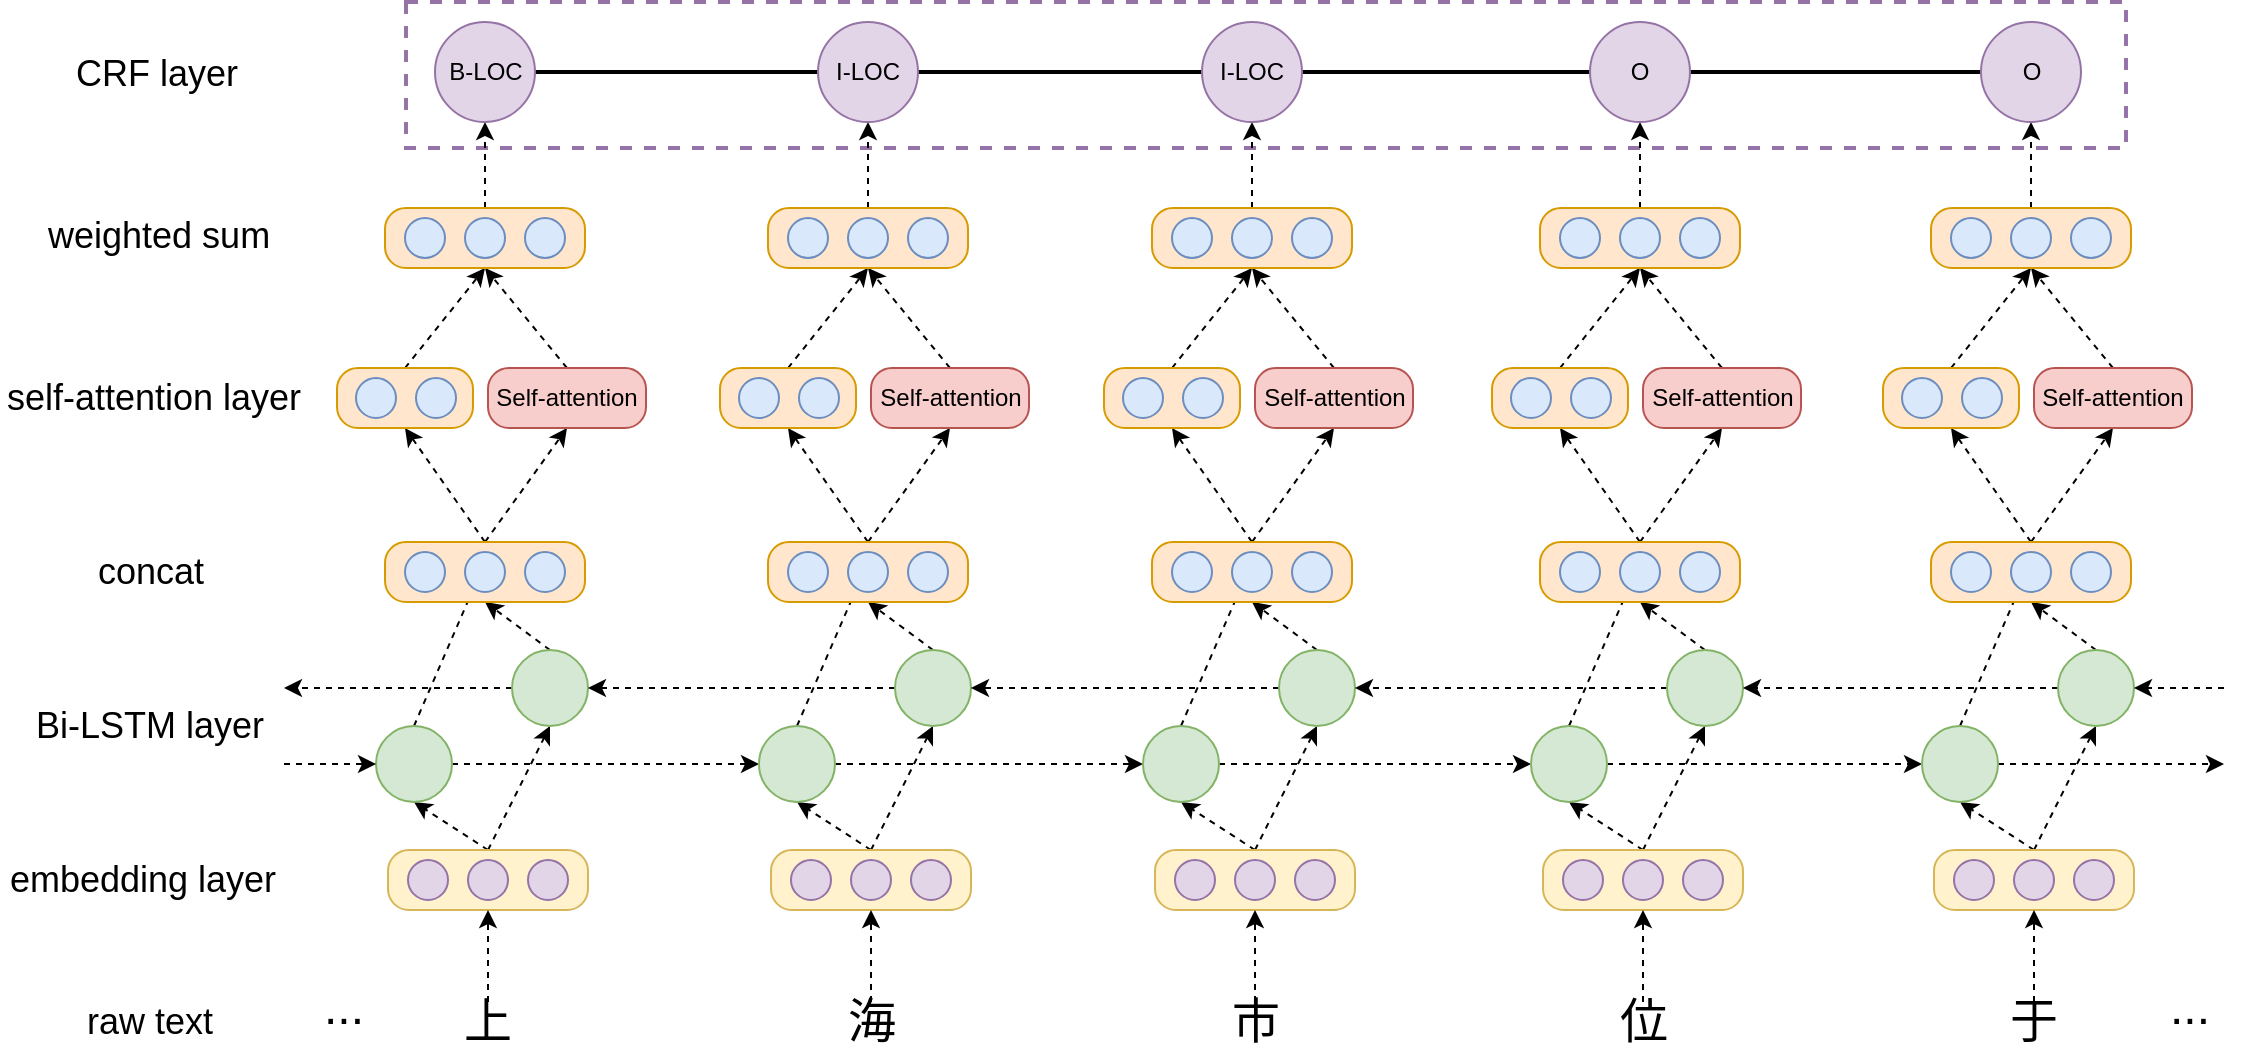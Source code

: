 <mxfile version="10.6.8" type="github"><diagram id="jUIMwuX9W2ml0CZRuOEY" name="Page-1"><mxGraphModel dx="1625" dy="754" grid="1" gridSize="10" guides="1" tooltips="1" connect="1" arrows="1" fold="1" page="1" pageScale="1" pageWidth="827" pageHeight="1169" math="0" shadow="0"><root><mxCell id="0"/><mxCell id="1" parent="0"/><mxCell id="BZCb7zxBzVAPrLTB5_4U-253" value="" style="rounded=0;whiteSpace=wrap;html=1;fontSize=24;dashed=1;fillColor=none;strokeColor=#9673a6;strokeWidth=2;" vertex="1" parent="1"><mxGeometry x="51" y="117" width="860" height="73" as="geometry"/></mxCell><mxCell id="BZCb7zxBzVAPrLTB5_4U-27" style="rounded=0;orthogonalLoop=1;jettySize=auto;html=1;exitX=0.5;exitY=0;exitDx=0;exitDy=0;entryX=0.5;entryY=1;entryDx=0;entryDy=0;dashed=1;" edge="1" parent="1" source="BZCb7zxBzVAPrLTB5_4U-5" target="BZCb7zxBzVAPrLTB5_4U-18"><mxGeometry relative="1" as="geometry"/></mxCell><mxCell id="BZCb7zxBzVAPrLTB5_4U-28" style="edgeStyle=none;rounded=0;orthogonalLoop=1;jettySize=auto;html=1;exitX=0.5;exitY=0;exitDx=0;exitDy=0;entryX=0.5;entryY=1;entryDx=0;entryDy=0;dashed=1;" edge="1" parent="1" source="BZCb7zxBzVAPrLTB5_4U-5" target="BZCb7zxBzVAPrLTB5_4U-20"><mxGeometry relative="1" as="geometry"/></mxCell><mxCell id="BZCb7zxBzVAPrLTB5_4U-5" value="" style="rounded=1;whiteSpace=wrap;html=1;arcSize=35;fillColor=#fff2cc;strokeColor=#d6b656;" vertex="1" parent="1"><mxGeometry x="42" y="541" width="100" height="30" as="geometry"/></mxCell><mxCell id="BZCb7zxBzVAPrLTB5_4U-1" value="" style="ellipse;whiteSpace=wrap;html=1;aspect=fixed;fillColor=#e1d5e7;strokeColor=#9673a6;" vertex="1" parent="1"><mxGeometry x="52" y="546" width="20" height="20" as="geometry"/></mxCell><mxCell id="BZCb7zxBzVAPrLTB5_4U-3" value="" style="ellipse;whiteSpace=wrap;html=1;aspect=fixed;fillColor=#e1d5e7;strokeColor=#9673a6;" vertex="1" parent="1"><mxGeometry x="82" y="546" width="20" height="20" as="geometry"/></mxCell><mxCell id="BZCb7zxBzVAPrLTB5_4U-4" value="" style="ellipse;whiteSpace=wrap;html=1;aspect=fixed;fillColor=#e1d5e7;strokeColor=#9673a6;" vertex="1" parent="1"><mxGeometry x="112" y="546" width="20" height="20" as="geometry"/></mxCell><mxCell id="BZCb7zxBzVAPrLTB5_4U-66" style="edgeStyle=none;rounded=0;orthogonalLoop=1;jettySize=auto;html=1;exitX=0.5;exitY=0;exitDx=0;exitDy=0;dashed=1;" edge="1" parent="1" source="BZCb7zxBzVAPrLTB5_4U-18"><mxGeometry relative="1" as="geometry"><mxPoint x="90" y="398" as="targetPoint"/></mxGeometry></mxCell><mxCell id="BZCb7zxBzVAPrLTB5_4U-239" style="edgeStyle=none;rounded=0;orthogonalLoop=1;jettySize=auto;html=1;exitX=1;exitY=0.5;exitDx=0;exitDy=0;entryX=0;entryY=0.5;entryDx=0;entryDy=0;dashed=1;fontSize=24;" edge="1" parent="1" source="BZCb7zxBzVAPrLTB5_4U-18" target="BZCb7zxBzVAPrLTB5_4U-96"><mxGeometry relative="1" as="geometry"/></mxCell><mxCell id="BZCb7zxBzVAPrLTB5_4U-18" value="" style="ellipse;whiteSpace=wrap;html=1;aspect=fixed;fillColor=#d5e8d4;strokeColor=#82b366;" vertex="1" parent="1"><mxGeometry x="36" y="479" width="38" height="38" as="geometry"/></mxCell><mxCell id="BZCb7zxBzVAPrLTB5_4U-65" style="edgeStyle=none;rounded=0;orthogonalLoop=1;jettySize=auto;html=1;exitX=0.5;exitY=0;exitDx=0;exitDy=0;entryX=0.5;entryY=1;entryDx=0;entryDy=0;dashed=1;" edge="1" parent="1" source="BZCb7zxBzVAPrLTB5_4U-20" target="BZCb7zxBzVAPrLTB5_4U-45"><mxGeometry relative="1" as="geometry"/></mxCell><mxCell id="BZCb7zxBzVAPrLTB5_4U-247" style="edgeStyle=none;rounded=0;orthogonalLoop=1;jettySize=auto;html=1;exitX=0;exitY=0.5;exitDx=0;exitDy=0;dashed=1;fontSize=24;" edge="1" parent="1" source="BZCb7zxBzVAPrLTB5_4U-20"><mxGeometry relative="1" as="geometry"><mxPoint x="-10" y="460" as="targetPoint"/></mxGeometry></mxCell><mxCell id="BZCb7zxBzVAPrLTB5_4U-20" value="" style="ellipse;whiteSpace=wrap;html=1;aspect=fixed;fillColor=#d5e8d4;strokeColor=#82b366;" vertex="1" parent="1"><mxGeometry x="104" y="441" width="38" height="38" as="geometry"/></mxCell><mxCell id="BZCb7zxBzVAPrLTB5_4U-76" style="edgeStyle=none;rounded=0;orthogonalLoop=1;jettySize=auto;html=1;exitX=0.5;exitY=0;exitDx=0;exitDy=0;entryX=0.5;entryY=1;entryDx=0;entryDy=0;dashed=1;" edge="1" parent="1" source="BZCb7zxBzVAPrLTB5_4U-45" target="BZCb7zxBzVAPrLTB5_4U-69"><mxGeometry relative="1" as="geometry"/></mxCell><mxCell id="BZCb7zxBzVAPrLTB5_4U-77" style="edgeStyle=none;rounded=0;orthogonalLoop=1;jettySize=auto;html=1;exitX=0.5;exitY=0;exitDx=0;exitDy=0;entryX=0.5;entryY=1;entryDx=0;entryDy=0;dashed=1;" edge="1" parent="1" source="BZCb7zxBzVAPrLTB5_4U-45" target="BZCb7zxBzVAPrLTB5_4U-73"><mxGeometry relative="1" as="geometry"/></mxCell><mxCell id="BZCb7zxBzVAPrLTB5_4U-45" value="" style="rounded=1;whiteSpace=wrap;html=1;arcSize=35;fillColor=#ffe6cc;strokeColor=#d79b00;" vertex="1" parent="1"><mxGeometry x="40.5" y="387" width="100" height="30" as="geometry"/></mxCell><mxCell id="BZCb7zxBzVAPrLTB5_4U-46" value="" style="ellipse;whiteSpace=wrap;html=1;aspect=fixed;fillColor=#dae8fc;strokeColor=#6c8ebf;" vertex="1" parent="1"><mxGeometry x="50.5" y="392" width="20" height="20" as="geometry"/></mxCell><mxCell id="BZCb7zxBzVAPrLTB5_4U-47" value="" style="ellipse;whiteSpace=wrap;html=1;aspect=fixed;fillColor=#dae8fc;strokeColor=#6c8ebf;" vertex="1" parent="1"><mxGeometry x="80.5" y="392" width="20" height="20" as="geometry"/></mxCell><mxCell id="BZCb7zxBzVAPrLTB5_4U-48" value="" style="ellipse;whiteSpace=wrap;html=1;aspect=fixed;fillColor=#dae8fc;strokeColor=#6c8ebf;" vertex="1" parent="1"><mxGeometry x="110.5" y="392" width="20" height="20" as="geometry"/></mxCell><mxCell id="BZCb7zxBzVAPrLTB5_4U-83" style="edgeStyle=none;rounded=0;orthogonalLoop=1;jettySize=auto;html=1;exitX=0.5;exitY=0;exitDx=0;exitDy=0;entryX=0.5;entryY=1;entryDx=0;entryDy=0;dashed=1;" edge="1" parent="1" source="BZCb7zxBzVAPrLTB5_4U-69" target="BZCb7zxBzVAPrLTB5_4U-79"><mxGeometry relative="1" as="geometry"/></mxCell><mxCell id="BZCb7zxBzVAPrLTB5_4U-69" value="" style="rounded=1;whiteSpace=wrap;html=1;arcSize=35;fillColor=#ffe6cc;strokeColor=#d79b00;" vertex="1" parent="1"><mxGeometry x="16.5" y="300" width="68" height="30" as="geometry"/></mxCell><mxCell id="BZCb7zxBzVAPrLTB5_4U-70" value="" style="ellipse;whiteSpace=wrap;html=1;aspect=fixed;fillColor=#dae8fc;strokeColor=#6c8ebf;" vertex="1" parent="1"><mxGeometry x="26" y="305" width="20" height="20" as="geometry"/></mxCell><mxCell id="BZCb7zxBzVAPrLTB5_4U-71" value="" style="ellipse;whiteSpace=wrap;html=1;aspect=fixed;fillColor=#dae8fc;strokeColor=#6c8ebf;" vertex="1" parent="1"><mxGeometry x="56" y="305" width="20" height="20" as="geometry"/></mxCell><mxCell id="BZCb7zxBzVAPrLTB5_4U-84" style="edgeStyle=none;rounded=0;orthogonalLoop=1;jettySize=auto;html=1;exitX=0.5;exitY=0;exitDx=0;exitDy=0;entryX=0.5;entryY=1;entryDx=0;entryDy=0;dashed=1;" edge="1" parent="1" source="BZCb7zxBzVAPrLTB5_4U-73" target="BZCb7zxBzVAPrLTB5_4U-79"><mxGeometry relative="1" as="geometry"/></mxCell><mxCell id="BZCb7zxBzVAPrLTB5_4U-73" value="Self-attention" style="rounded=1;whiteSpace=wrap;html=1;arcSize=35;fillColor=#f8cecc;strokeColor=#b85450;" vertex="1" parent="1"><mxGeometry x="92" y="300" width="79" height="30" as="geometry"/></mxCell><mxCell id="BZCb7zxBzVAPrLTB5_4U-86" style="edgeStyle=none;rounded=0;orthogonalLoop=1;jettySize=auto;html=1;exitX=0.5;exitY=0;exitDx=0;exitDy=0;entryX=0.5;entryY=1;entryDx=0;entryDy=0;dashed=1;" edge="1" parent="1" source="BZCb7zxBzVAPrLTB5_4U-79" target="BZCb7zxBzVAPrLTB5_4U-85"><mxGeometry relative="1" as="geometry"/></mxCell><mxCell id="BZCb7zxBzVAPrLTB5_4U-79" value="" style="rounded=1;whiteSpace=wrap;html=1;arcSize=35;fillColor=#ffe6cc;strokeColor=#d79b00;" vertex="1" parent="1"><mxGeometry x="40.5" y="220" width="100" height="30" as="geometry"/></mxCell><mxCell id="BZCb7zxBzVAPrLTB5_4U-80" value="" style="ellipse;whiteSpace=wrap;html=1;aspect=fixed;fillColor=#dae8fc;strokeColor=#6c8ebf;" vertex="1" parent="1"><mxGeometry x="50.5" y="225" width="20" height="20" as="geometry"/></mxCell><mxCell id="BZCb7zxBzVAPrLTB5_4U-81" value="" style="ellipse;whiteSpace=wrap;html=1;aspect=fixed;fillColor=#dae8fc;strokeColor=#6c8ebf;" vertex="1" parent="1"><mxGeometry x="80.5" y="225" width="20" height="20" as="geometry"/></mxCell><mxCell id="BZCb7zxBzVAPrLTB5_4U-82" value="" style="ellipse;whiteSpace=wrap;html=1;aspect=fixed;fillColor=#dae8fc;strokeColor=#6c8ebf;" vertex="1" parent="1"><mxGeometry x="110.5" y="225" width="20" height="20" as="geometry"/></mxCell><mxCell id="BZCb7zxBzVAPrLTB5_4U-249" style="edgeStyle=none;rounded=0;orthogonalLoop=1;jettySize=auto;html=1;exitX=1;exitY=0.5;exitDx=0;exitDy=0;entryX=0;entryY=0.5;entryDx=0;entryDy=0;fontSize=24;endArrow=none;endFill=0;strokeWidth=2;" edge="1" parent="1" source="BZCb7zxBzVAPrLTB5_4U-85" target="BZCb7zxBzVAPrLTB5_4U-116"><mxGeometry relative="1" as="geometry"/></mxCell><mxCell id="BZCb7zxBzVAPrLTB5_4U-85" value="B-LOC" style="ellipse;whiteSpace=wrap;html=1;aspect=fixed;fillColor=#e1d5e7;strokeColor=#9673a6;" vertex="1" parent="1"><mxGeometry x="65.5" y="127" width="50" height="50" as="geometry"/></mxCell><mxCell id="BZCb7zxBzVAPrLTB5_4U-88" style="edgeStyle=none;rounded=0;orthogonalLoop=1;jettySize=auto;html=1;exitX=0.5;exitY=0;exitDx=0;exitDy=0;entryX=0.5;entryY=1;entryDx=0;entryDy=0;dashed=1;fontSize=24;" edge="1" parent="1" source="BZCb7zxBzVAPrLTB5_4U-87" target="BZCb7zxBzVAPrLTB5_4U-5"><mxGeometry relative="1" as="geometry"/></mxCell><mxCell id="BZCb7zxBzVAPrLTB5_4U-87" value="上" style="text;html=1;strokeColor=none;fillColor=none;align=center;verticalAlign=middle;whiteSpace=wrap;rounded=0;fontSize=24;" vertex="1" parent="1"><mxGeometry x="72" y="617" width="40" height="20" as="geometry"/></mxCell><mxCell id="BZCb7zxBzVAPrLTB5_4U-89" style="rounded=0;orthogonalLoop=1;jettySize=auto;html=1;exitX=0.5;exitY=0;exitDx=0;exitDy=0;entryX=0.5;entryY=1;entryDx=0;entryDy=0;dashed=1;" edge="1" parent="1" source="BZCb7zxBzVAPrLTB5_4U-91" target="BZCb7zxBzVAPrLTB5_4U-96"><mxGeometry relative="1" as="geometry"/></mxCell><mxCell id="BZCb7zxBzVAPrLTB5_4U-90" style="edgeStyle=none;rounded=0;orthogonalLoop=1;jettySize=auto;html=1;exitX=0.5;exitY=0;exitDx=0;exitDy=0;entryX=0.5;entryY=1;entryDx=0;entryDy=0;dashed=1;" edge="1" parent="1" source="BZCb7zxBzVAPrLTB5_4U-91" target="BZCb7zxBzVAPrLTB5_4U-98"><mxGeometry relative="1" as="geometry"/></mxCell><mxCell id="BZCb7zxBzVAPrLTB5_4U-91" value="" style="rounded=1;whiteSpace=wrap;html=1;arcSize=35;fillColor=#fff2cc;strokeColor=#d6b656;" vertex="1" parent="1"><mxGeometry x="233.5" y="541" width="100" height="30" as="geometry"/></mxCell><mxCell id="BZCb7zxBzVAPrLTB5_4U-92" value="" style="ellipse;whiteSpace=wrap;html=1;aspect=fixed;fillColor=#e1d5e7;strokeColor=#9673a6;" vertex="1" parent="1"><mxGeometry x="243.5" y="546" width="20" height="20" as="geometry"/></mxCell><mxCell id="BZCb7zxBzVAPrLTB5_4U-93" value="" style="ellipse;whiteSpace=wrap;html=1;aspect=fixed;fillColor=#e1d5e7;strokeColor=#9673a6;" vertex="1" parent="1"><mxGeometry x="273.5" y="546" width="20" height="20" as="geometry"/></mxCell><mxCell id="BZCb7zxBzVAPrLTB5_4U-94" value="" style="ellipse;whiteSpace=wrap;html=1;aspect=fixed;fillColor=#e1d5e7;strokeColor=#9673a6;" vertex="1" parent="1"><mxGeometry x="303.5" y="546" width="20" height="20" as="geometry"/></mxCell><mxCell id="BZCb7zxBzVAPrLTB5_4U-95" style="edgeStyle=none;rounded=0;orthogonalLoop=1;jettySize=auto;html=1;exitX=0.5;exitY=0;exitDx=0;exitDy=0;dashed=1;" edge="1" parent="1" source="BZCb7zxBzVAPrLTB5_4U-96"><mxGeometry relative="1" as="geometry"><mxPoint x="281.5" y="398" as="targetPoint"/></mxGeometry></mxCell><mxCell id="BZCb7zxBzVAPrLTB5_4U-240" style="edgeStyle=none;rounded=0;orthogonalLoop=1;jettySize=auto;html=1;exitX=1;exitY=0.5;exitDx=0;exitDy=0;entryX=0;entryY=0.5;entryDx=0;entryDy=0;dashed=1;fontSize=24;" edge="1" parent="1" source="BZCb7zxBzVAPrLTB5_4U-96" target="BZCb7zxBzVAPrLTB5_4U-156"><mxGeometry relative="1" as="geometry"/></mxCell><mxCell id="BZCb7zxBzVAPrLTB5_4U-96" value="" style="ellipse;whiteSpace=wrap;html=1;aspect=fixed;fillColor=#d5e8d4;strokeColor=#82b366;" vertex="1" parent="1"><mxGeometry x="227.5" y="479" width="38" height="38" as="geometry"/></mxCell><mxCell id="BZCb7zxBzVAPrLTB5_4U-97" style="edgeStyle=none;rounded=0;orthogonalLoop=1;jettySize=auto;html=1;exitX=0.5;exitY=0;exitDx=0;exitDy=0;entryX=0.5;entryY=1;entryDx=0;entryDy=0;dashed=1;" edge="1" parent="1" source="BZCb7zxBzVAPrLTB5_4U-98" target="BZCb7zxBzVAPrLTB5_4U-101"><mxGeometry relative="1" as="geometry"/></mxCell><mxCell id="BZCb7zxBzVAPrLTB5_4U-246" style="edgeStyle=none;rounded=0;orthogonalLoop=1;jettySize=auto;html=1;exitX=0;exitY=0.5;exitDx=0;exitDy=0;entryX=1;entryY=0.5;entryDx=0;entryDy=0;dashed=1;fontSize=24;" edge="1" parent="1" source="BZCb7zxBzVAPrLTB5_4U-98" target="BZCb7zxBzVAPrLTB5_4U-20"><mxGeometry relative="1" as="geometry"/></mxCell><mxCell id="BZCb7zxBzVAPrLTB5_4U-98" value="" style="ellipse;whiteSpace=wrap;html=1;aspect=fixed;fillColor=#d5e8d4;strokeColor=#82b366;" vertex="1" parent="1"><mxGeometry x="295.5" y="441" width="38" height="38" as="geometry"/></mxCell><mxCell id="BZCb7zxBzVAPrLTB5_4U-99" style="edgeStyle=none;rounded=0;orthogonalLoop=1;jettySize=auto;html=1;exitX=0.5;exitY=0;exitDx=0;exitDy=0;entryX=0.5;entryY=1;entryDx=0;entryDy=0;dashed=1;" edge="1" parent="1" source="BZCb7zxBzVAPrLTB5_4U-101" target="BZCb7zxBzVAPrLTB5_4U-106"><mxGeometry relative="1" as="geometry"/></mxCell><mxCell id="BZCb7zxBzVAPrLTB5_4U-100" style="edgeStyle=none;rounded=0;orthogonalLoop=1;jettySize=auto;html=1;exitX=0.5;exitY=0;exitDx=0;exitDy=0;entryX=0.5;entryY=1;entryDx=0;entryDy=0;dashed=1;" edge="1" parent="1" source="BZCb7zxBzVAPrLTB5_4U-101" target="BZCb7zxBzVAPrLTB5_4U-110"><mxGeometry relative="1" as="geometry"/></mxCell><mxCell id="BZCb7zxBzVAPrLTB5_4U-101" value="" style="rounded=1;whiteSpace=wrap;html=1;arcSize=35;fillColor=#ffe6cc;strokeColor=#d79b00;" vertex="1" parent="1"><mxGeometry x="232" y="387" width="100" height="30" as="geometry"/></mxCell><mxCell id="BZCb7zxBzVAPrLTB5_4U-102" value="" style="ellipse;whiteSpace=wrap;html=1;aspect=fixed;fillColor=#dae8fc;strokeColor=#6c8ebf;" vertex="1" parent="1"><mxGeometry x="242" y="392" width="20" height="20" as="geometry"/></mxCell><mxCell id="BZCb7zxBzVAPrLTB5_4U-103" value="" style="ellipse;whiteSpace=wrap;html=1;aspect=fixed;fillColor=#dae8fc;strokeColor=#6c8ebf;" vertex="1" parent="1"><mxGeometry x="272" y="392" width="20" height="20" as="geometry"/></mxCell><mxCell id="BZCb7zxBzVAPrLTB5_4U-104" value="" style="ellipse;whiteSpace=wrap;html=1;aspect=fixed;fillColor=#dae8fc;strokeColor=#6c8ebf;" vertex="1" parent="1"><mxGeometry x="302" y="392" width="20" height="20" as="geometry"/></mxCell><mxCell id="BZCb7zxBzVAPrLTB5_4U-105" style="edgeStyle=none;rounded=0;orthogonalLoop=1;jettySize=auto;html=1;exitX=0.5;exitY=0;exitDx=0;exitDy=0;entryX=0.5;entryY=1;entryDx=0;entryDy=0;dashed=1;" edge="1" parent="1" source="BZCb7zxBzVAPrLTB5_4U-106" target="BZCb7zxBzVAPrLTB5_4U-112"><mxGeometry relative="1" as="geometry"/></mxCell><mxCell id="BZCb7zxBzVAPrLTB5_4U-106" value="" style="rounded=1;whiteSpace=wrap;html=1;arcSize=35;fillColor=#ffe6cc;strokeColor=#d79b00;" vertex="1" parent="1"><mxGeometry x="208" y="300" width="68" height="30" as="geometry"/></mxCell><mxCell id="BZCb7zxBzVAPrLTB5_4U-107" value="" style="ellipse;whiteSpace=wrap;html=1;aspect=fixed;fillColor=#dae8fc;strokeColor=#6c8ebf;" vertex="1" parent="1"><mxGeometry x="217.5" y="305" width="20" height="20" as="geometry"/></mxCell><mxCell id="BZCb7zxBzVAPrLTB5_4U-108" value="" style="ellipse;whiteSpace=wrap;html=1;aspect=fixed;fillColor=#dae8fc;strokeColor=#6c8ebf;" vertex="1" parent="1"><mxGeometry x="247.5" y="305" width="20" height="20" as="geometry"/></mxCell><mxCell id="BZCb7zxBzVAPrLTB5_4U-109" style="edgeStyle=none;rounded=0;orthogonalLoop=1;jettySize=auto;html=1;exitX=0.5;exitY=0;exitDx=0;exitDy=0;entryX=0.5;entryY=1;entryDx=0;entryDy=0;dashed=1;" edge="1" parent="1" source="BZCb7zxBzVAPrLTB5_4U-110" target="BZCb7zxBzVAPrLTB5_4U-112"><mxGeometry relative="1" as="geometry"/></mxCell><mxCell id="BZCb7zxBzVAPrLTB5_4U-110" value="Self-attention" style="rounded=1;whiteSpace=wrap;html=1;arcSize=35;fillColor=#f8cecc;strokeColor=#b85450;" vertex="1" parent="1"><mxGeometry x="283.5" y="300" width="79" height="30" as="geometry"/></mxCell><mxCell id="BZCb7zxBzVAPrLTB5_4U-111" style="edgeStyle=none;rounded=0;orthogonalLoop=1;jettySize=auto;html=1;exitX=0.5;exitY=0;exitDx=0;exitDy=0;entryX=0.5;entryY=1;entryDx=0;entryDy=0;dashed=1;" edge="1" parent="1" source="BZCb7zxBzVAPrLTB5_4U-112" target="BZCb7zxBzVAPrLTB5_4U-116"><mxGeometry relative="1" as="geometry"/></mxCell><mxCell id="BZCb7zxBzVAPrLTB5_4U-112" value="" style="rounded=1;whiteSpace=wrap;html=1;arcSize=35;fillColor=#ffe6cc;strokeColor=#d79b00;" vertex="1" parent="1"><mxGeometry x="232" y="220" width="100" height="30" as="geometry"/></mxCell><mxCell id="BZCb7zxBzVAPrLTB5_4U-113" value="" style="ellipse;whiteSpace=wrap;html=1;aspect=fixed;fillColor=#dae8fc;strokeColor=#6c8ebf;" vertex="1" parent="1"><mxGeometry x="242" y="225" width="20" height="20" as="geometry"/></mxCell><mxCell id="BZCb7zxBzVAPrLTB5_4U-114" value="" style="ellipse;whiteSpace=wrap;html=1;aspect=fixed;fillColor=#dae8fc;strokeColor=#6c8ebf;" vertex="1" parent="1"><mxGeometry x="272" y="225" width="20" height="20" as="geometry"/></mxCell><mxCell id="BZCb7zxBzVAPrLTB5_4U-115" value="" style="ellipse;whiteSpace=wrap;html=1;aspect=fixed;fillColor=#dae8fc;strokeColor=#6c8ebf;" vertex="1" parent="1"><mxGeometry x="302" y="225" width="20" height="20" as="geometry"/></mxCell><mxCell id="BZCb7zxBzVAPrLTB5_4U-250" style="edgeStyle=none;rounded=0;orthogonalLoop=1;jettySize=auto;html=1;exitX=1;exitY=0.5;exitDx=0;exitDy=0;entryX=0;entryY=0.5;entryDx=0;entryDy=0;endArrow=none;endFill=0;fontSize=24;strokeWidth=2;" edge="1" parent="1" source="BZCb7zxBzVAPrLTB5_4U-116" target="BZCb7zxBzVAPrLTB5_4U-176"><mxGeometry relative="1" as="geometry"/></mxCell><mxCell id="BZCb7zxBzVAPrLTB5_4U-116" value="I-LOC" style="ellipse;whiteSpace=wrap;html=1;aspect=fixed;fillColor=#e1d5e7;strokeColor=#9673a6;" vertex="1" parent="1"><mxGeometry x="257" y="127" width="50" height="50" as="geometry"/></mxCell><mxCell id="BZCb7zxBzVAPrLTB5_4U-117" style="edgeStyle=none;rounded=0;orthogonalLoop=1;jettySize=auto;html=1;exitX=0.5;exitY=0;exitDx=0;exitDy=0;entryX=0.5;entryY=1;entryDx=0;entryDy=0;dashed=1;fontSize=24;" edge="1" parent="1" source="BZCb7zxBzVAPrLTB5_4U-118" target="BZCb7zxBzVAPrLTB5_4U-91"><mxGeometry relative="1" as="geometry"/></mxCell><mxCell id="BZCb7zxBzVAPrLTB5_4U-118" value="海" style="text;html=1;strokeColor=none;fillColor=none;align=center;verticalAlign=middle;whiteSpace=wrap;rounded=0;fontSize=24;" vertex="1" parent="1"><mxGeometry x="263.5" y="617" width="40" height="20" as="geometry"/></mxCell><mxCell id="BZCb7zxBzVAPrLTB5_4U-149" style="rounded=0;orthogonalLoop=1;jettySize=auto;html=1;exitX=0.5;exitY=0;exitDx=0;exitDy=0;entryX=0.5;entryY=1;entryDx=0;entryDy=0;dashed=1;" edge="1" parent="1" source="BZCb7zxBzVAPrLTB5_4U-151" target="BZCb7zxBzVAPrLTB5_4U-156"><mxGeometry relative="1" as="geometry"/></mxCell><mxCell id="BZCb7zxBzVAPrLTB5_4U-150" style="edgeStyle=none;rounded=0;orthogonalLoop=1;jettySize=auto;html=1;exitX=0.5;exitY=0;exitDx=0;exitDy=0;entryX=0.5;entryY=1;entryDx=0;entryDy=0;dashed=1;" edge="1" parent="1" source="BZCb7zxBzVAPrLTB5_4U-151" target="BZCb7zxBzVAPrLTB5_4U-158"><mxGeometry relative="1" as="geometry"/></mxCell><mxCell id="BZCb7zxBzVAPrLTB5_4U-151" value="" style="rounded=1;whiteSpace=wrap;html=1;arcSize=35;fillColor=#fff2cc;strokeColor=#d6b656;" vertex="1" parent="1"><mxGeometry x="425.5" y="541" width="100" height="30" as="geometry"/></mxCell><mxCell id="BZCb7zxBzVAPrLTB5_4U-152" value="" style="ellipse;whiteSpace=wrap;html=1;aspect=fixed;fillColor=#e1d5e7;strokeColor=#9673a6;" vertex="1" parent="1"><mxGeometry x="435.5" y="546" width="20" height="20" as="geometry"/></mxCell><mxCell id="BZCb7zxBzVAPrLTB5_4U-153" value="" style="ellipse;whiteSpace=wrap;html=1;aspect=fixed;fillColor=#e1d5e7;strokeColor=#9673a6;" vertex="1" parent="1"><mxGeometry x="465.5" y="546" width="20" height="20" as="geometry"/></mxCell><mxCell id="BZCb7zxBzVAPrLTB5_4U-154" value="" style="ellipse;whiteSpace=wrap;html=1;aspect=fixed;fillColor=#e1d5e7;strokeColor=#9673a6;" vertex="1" parent="1"><mxGeometry x="495.5" y="546" width="20" height="20" as="geometry"/></mxCell><mxCell id="BZCb7zxBzVAPrLTB5_4U-155" style="edgeStyle=none;rounded=0;orthogonalLoop=1;jettySize=auto;html=1;exitX=0.5;exitY=0;exitDx=0;exitDy=0;dashed=1;" edge="1" parent="1" source="BZCb7zxBzVAPrLTB5_4U-156"><mxGeometry relative="1" as="geometry"><mxPoint x="473.5" y="398" as="targetPoint"/></mxGeometry></mxCell><mxCell id="BZCb7zxBzVAPrLTB5_4U-241" style="edgeStyle=none;rounded=0;orthogonalLoop=1;jettySize=auto;html=1;exitX=1;exitY=0.5;exitDx=0;exitDy=0;entryX=0;entryY=0.5;entryDx=0;entryDy=0;dashed=1;fontSize=24;" edge="1" parent="1" source="BZCb7zxBzVAPrLTB5_4U-156" target="BZCb7zxBzVAPrLTB5_4U-186"><mxGeometry relative="1" as="geometry"/></mxCell><mxCell id="BZCb7zxBzVAPrLTB5_4U-156" value="" style="ellipse;whiteSpace=wrap;html=1;aspect=fixed;fillColor=#d5e8d4;strokeColor=#82b366;" vertex="1" parent="1"><mxGeometry x="419.5" y="479" width="38" height="38" as="geometry"/></mxCell><mxCell id="BZCb7zxBzVAPrLTB5_4U-157" style="edgeStyle=none;rounded=0;orthogonalLoop=1;jettySize=auto;html=1;exitX=0.5;exitY=0;exitDx=0;exitDy=0;entryX=0.5;entryY=1;entryDx=0;entryDy=0;dashed=1;" edge="1" parent="1" source="BZCb7zxBzVAPrLTB5_4U-158" target="BZCb7zxBzVAPrLTB5_4U-161"><mxGeometry relative="1" as="geometry"/></mxCell><mxCell id="BZCb7zxBzVAPrLTB5_4U-245" style="edgeStyle=none;rounded=0;orthogonalLoop=1;jettySize=auto;html=1;exitX=0;exitY=0.5;exitDx=0;exitDy=0;entryX=1;entryY=0.5;entryDx=0;entryDy=0;dashed=1;fontSize=24;" edge="1" parent="1" source="BZCb7zxBzVAPrLTB5_4U-158" target="BZCb7zxBzVAPrLTB5_4U-98"><mxGeometry relative="1" as="geometry"/></mxCell><mxCell id="BZCb7zxBzVAPrLTB5_4U-158" value="" style="ellipse;whiteSpace=wrap;html=1;aspect=fixed;fillColor=#d5e8d4;strokeColor=#82b366;" vertex="1" parent="1"><mxGeometry x="487.5" y="441" width="38" height="38" as="geometry"/></mxCell><mxCell id="BZCb7zxBzVAPrLTB5_4U-159" style="edgeStyle=none;rounded=0;orthogonalLoop=1;jettySize=auto;html=1;exitX=0.5;exitY=0;exitDx=0;exitDy=0;entryX=0.5;entryY=1;entryDx=0;entryDy=0;dashed=1;" edge="1" parent="1" source="BZCb7zxBzVAPrLTB5_4U-161" target="BZCb7zxBzVAPrLTB5_4U-166"><mxGeometry relative="1" as="geometry"/></mxCell><mxCell id="BZCb7zxBzVAPrLTB5_4U-160" style="edgeStyle=none;rounded=0;orthogonalLoop=1;jettySize=auto;html=1;exitX=0.5;exitY=0;exitDx=0;exitDy=0;entryX=0.5;entryY=1;entryDx=0;entryDy=0;dashed=1;" edge="1" parent="1" source="BZCb7zxBzVAPrLTB5_4U-161" target="BZCb7zxBzVAPrLTB5_4U-170"><mxGeometry relative="1" as="geometry"/></mxCell><mxCell id="BZCb7zxBzVAPrLTB5_4U-161" value="" style="rounded=1;whiteSpace=wrap;html=1;arcSize=35;fillColor=#ffe6cc;strokeColor=#d79b00;" vertex="1" parent="1"><mxGeometry x="424" y="387" width="100" height="30" as="geometry"/></mxCell><mxCell id="BZCb7zxBzVAPrLTB5_4U-162" value="" style="ellipse;whiteSpace=wrap;html=1;aspect=fixed;fillColor=#dae8fc;strokeColor=#6c8ebf;" vertex="1" parent="1"><mxGeometry x="434" y="392" width="20" height="20" as="geometry"/></mxCell><mxCell id="BZCb7zxBzVAPrLTB5_4U-163" value="" style="ellipse;whiteSpace=wrap;html=1;aspect=fixed;fillColor=#dae8fc;strokeColor=#6c8ebf;" vertex="1" parent="1"><mxGeometry x="464" y="392" width="20" height="20" as="geometry"/></mxCell><mxCell id="BZCb7zxBzVAPrLTB5_4U-164" value="" style="ellipse;whiteSpace=wrap;html=1;aspect=fixed;fillColor=#dae8fc;strokeColor=#6c8ebf;" vertex="1" parent="1"><mxGeometry x="494" y="392" width="20" height="20" as="geometry"/></mxCell><mxCell id="BZCb7zxBzVAPrLTB5_4U-165" style="edgeStyle=none;rounded=0;orthogonalLoop=1;jettySize=auto;html=1;exitX=0.5;exitY=0;exitDx=0;exitDy=0;entryX=0.5;entryY=1;entryDx=0;entryDy=0;dashed=1;" edge="1" parent="1" source="BZCb7zxBzVAPrLTB5_4U-166" target="BZCb7zxBzVAPrLTB5_4U-172"><mxGeometry relative="1" as="geometry"/></mxCell><mxCell id="BZCb7zxBzVAPrLTB5_4U-166" value="" style="rounded=1;whiteSpace=wrap;html=1;arcSize=35;fillColor=#ffe6cc;strokeColor=#d79b00;" vertex="1" parent="1"><mxGeometry x="400" y="300" width="68" height="30" as="geometry"/></mxCell><mxCell id="BZCb7zxBzVAPrLTB5_4U-167" value="" style="ellipse;whiteSpace=wrap;html=1;aspect=fixed;fillColor=#dae8fc;strokeColor=#6c8ebf;" vertex="1" parent="1"><mxGeometry x="409.5" y="305" width="20" height="20" as="geometry"/></mxCell><mxCell id="BZCb7zxBzVAPrLTB5_4U-168" value="" style="ellipse;whiteSpace=wrap;html=1;aspect=fixed;fillColor=#dae8fc;strokeColor=#6c8ebf;" vertex="1" parent="1"><mxGeometry x="439.5" y="305" width="20" height="20" as="geometry"/></mxCell><mxCell id="BZCb7zxBzVAPrLTB5_4U-169" style="edgeStyle=none;rounded=0;orthogonalLoop=1;jettySize=auto;html=1;exitX=0.5;exitY=0;exitDx=0;exitDy=0;entryX=0.5;entryY=1;entryDx=0;entryDy=0;dashed=1;" edge="1" parent="1" source="BZCb7zxBzVAPrLTB5_4U-170" target="BZCb7zxBzVAPrLTB5_4U-172"><mxGeometry relative="1" as="geometry"/></mxCell><mxCell id="BZCb7zxBzVAPrLTB5_4U-170" value="Self-attention" style="rounded=1;whiteSpace=wrap;html=1;arcSize=35;fillColor=#f8cecc;strokeColor=#b85450;" vertex="1" parent="1"><mxGeometry x="475.5" y="300" width="79" height="30" as="geometry"/></mxCell><mxCell id="BZCb7zxBzVAPrLTB5_4U-171" style="edgeStyle=none;rounded=0;orthogonalLoop=1;jettySize=auto;html=1;exitX=0.5;exitY=0;exitDx=0;exitDy=0;entryX=0.5;entryY=1;entryDx=0;entryDy=0;dashed=1;" edge="1" parent="1" source="BZCb7zxBzVAPrLTB5_4U-172" target="BZCb7zxBzVAPrLTB5_4U-176"><mxGeometry relative="1" as="geometry"/></mxCell><mxCell id="BZCb7zxBzVAPrLTB5_4U-172" value="" style="rounded=1;whiteSpace=wrap;html=1;arcSize=35;fillColor=#ffe6cc;strokeColor=#d79b00;" vertex="1" parent="1"><mxGeometry x="424" y="220" width="100" height="30" as="geometry"/></mxCell><mxCell id="BZCb7zxBzVAPrLTB5_4U-173" value="" style="ellipse;whiteSpace=wrap;html=1;aspect=fixed;fillColor=#dae8fc;strokeColor=#6c8ebf;" vertex="1" parent="1"><mxGeometry x="434" y="225" width="20" height="20" as="geometry"/></mxCell><mxCell id="BZCb7zxBzVAPrLTB5_4U-174" value="" style="ellipse;whiteSpace=wrap;html=1;aspect=fixed;fillColor=#dae8fc;strokeColor=#6c8ebf;" vertex="1" parent="1"><mxGeometry x="464" y="225" width="20" height="20" as="geometry"/></mxCell><mxCell id="BZCb7zxBzVAPrLTB5_4U-175" value="" style="ellipse;whiteSpace=wrap;html=1;aspect=fixed;fillColor=#dae8fc;strokeColor=#6c8ebf;" vertex="1" parent="1"><mxGeometry x="494" y="225" width="20" height="20" as="geometry"/></mxCell><mxCell id="BZCb7zxBzVAPrLTB5_4U-251" style="edgeStyle=none;rounded=0;orthogonalLoop=1;jettySize=auto;html=1;exitX=1;exitY=0.5;exitDx=0;exitDy=0;entryX=0;entryY=0.5;entryDx=0;entryDy=0;endArrow=none;endFill=0;fontSize=24;strokeWidth=2;" edge="1" parent="1" source="BZCb7zxBzVAPrLTB5_4U-176" target="BZCb7zxBzVAPrLTB5_4U-206"><mxGeometry relative="1" as="geometry"/></mxCell><mxCell id="BZCb7zxBzVAPrLTB5_4U-176" value="I-LOC" style="ellipse;whiteSpace=wrap;html=1;aspect=fixed;fillColor=#e1d5e7;strokeColor=#9673a6;" vertex="1" parent="1"><mxGeometry x="449" y="127" width="50" height="50" as="geometry"/></mxCell><mxCell id="BZCb7zxBzVAPrLTB5_4U-177" style="edgeStyle=none;rounded=0;orthogonalLoop=1;jettySize=auto;html=1;exitX=0.5;exitY=0;exitDx=0;exitDy=0;entryX=0.5;entryY=1;entryDx=0;entryDy=0;dashed=1;fontSize=24;" edge="1" parent="1" source="BZCb7zxBzVAPrLTB5_4U-178" target="BZCb7zxBzVAPrLTB5_4U-151"><mxGeometry relative="1" as="geometry"/></mxCell><mxCell id="BZCb7zxBzVAPrLTB5_4U-178" value="市" style="text;html=1;strokeColor=none;fillColor=none;align=center;verticalAlign=middle;whiteSpace=wrap;rounded=0;fontSize=24;" vertex="1" parent="1"><mxGeometry x="455.5" y="617" width="40" height="20" as="geometry"/></mxCell><mxCell id="BZCb7zxBzVAPrLTB5_4U-179" style="rounded=0;orthogonalLoop=1;jettySize=auto;html=1;exitX=0.5;exitY=0;exitDx=0;exitDy=0;entryX=0.5;entryY=1;entryDx=0;entryDy=0;dashed=1;" edge="1" parent="1" source="BZCb7zxBzVAPrLTB5_4U-181" target="BZCb7zxBzVAPrLTB5_4U-186"><mxGeometry relative="1" as="geometry"/></mxCell><mxCell id="BZCb7zxBzVAPrLTB5_4U-180" style="edgeStyle=none;rounded=0;orthogonalLoop=1;jettySize=auto;html=1;exitX=0.5;exitY=0;exitDx=0;exitDy=0;entryX=0.5;entryY=1;entryDx=0;entryDy=0;dashed=1;" edge="1" parent="1" source="BZCb7zxBzVAPrLTB5_4U-181" target="BZCb7zxBzVAPrLTB5_4U-188"><mxGeometry relative="1" as="geometry"/></mxCell><mxCell id="BZCb7zxBzVAPrLTB5_4U-181" value="" style="rounded=1;whiteSpace=wrap;html=1;arcSize=35;fillColor=#fff2cc;strokeColor=#d6b656;" vertex="1" parent="1"><mxGeometry x="619.5" y="541" width="100" height="30" as="geometry"/></mxCell><mxCell id="BZCb7zxBzVAPrLTB5_4U-182" value="" style="ellipse;whiteSpace=wrap;html=1;aspect=fixed;fillColor=#e1d5e7;strokeColor=#9673a6;" vertex="1" parent="1"><mxGeometry x="629.5" y="546" width="20" height="20" as="geometry"/></mxCell><mxCell id="BZCb7zxBzVAPrLTB5_4U-183" value="" style="ellipse;whiteSpace=wrap;html=1;aspect=fixed;fillColor=#e1d5e7;strokeColor=#9673a6;" vertex="1" parent="1"><mxGeometry x="659.5" y="546" width="20" height="20" as="geometry"/></mxCell><mxCell id="BZCb7zxBzVAPrLTB5_4U-184" value="" style="ellipse;whiteSpace=wrap;html=1;aspect=fixed;fillColor=#e1d5e7;strokeColor=#9673a6;" vertex="1" parent="1"><mxGeometry x="689.5" y="546" width="20" height="20" as="geometry"/></mxCell><mxCell id="BZCb7zxBzVAPrLTB5_4U-185" style="edgeStyle=none;rounded=0;orthogonalLoop=1;jettySize=auto;html=1;exitX=0.5;exitY=0;exitDx=0;exitDy=0;dashed=1;" edge="1" parent="1" source="BZCb7zxBzVAPrLTB5_4U-186"><mxGeometry relative="1" as="geometry"><mxPoint x="667.5" y="398" as="targetPoint"/></mxGeometry></mxCell><mxCell id="BZCb7zxBzVAPrLTB5_4U-242" style="edgeStyle=none;rounded=0;orthogonalLoop=1;jettySize=auto;html=1;exitX=1;exitY=0.5;exitDx=0;exitDy=0;entryX=0;entryY=0.5;entryDx=0;entryDy=0;dashed=1;fontSize=24;" edge="1" parent="1" source="BZCb7zxBzVAPrLTB5_4U-186" target="BZCb7zxBzVAPrLTB5_4U-216"><mxGeometry relative="1" as="geometry"/></mxCell><mxCell id="BZCb7zxBzVAPrLTB5_4U-186" value="" style="ellipse;whiteSpace=wrap;html=1;aspect=fixed;fillColor=#d5e8d4;strokeColor=#82b366;" vertex="1" parent="1"><mxGeometry x="613.5" y="479" width="38" height="38" as="geometry"/></mxCell><mxCell id="BZCb7zxBzVAPrLTB5_4U-187" style="edgeStyle=none;rounded=0;orthogonalLoop=1;jettySize=auto;html=1;exitX=0.5;exitY=0;exitDx=0;exitDy=0;entryX=0.5;entryY=1;entryDx=0;entryDy=0;dashed=1;" edge="1" parent="1" source="BZCb7zxBzVAPrLTB5_4U-188" target="BZCb7zxBzVAPrLTB5_4U-191"><mxGeometry relative="1" as="geometry"/></mxCell><mxCell id="BZCb7zxBzVAPrLTB5_4U-244" style="edgeStyle=none;rounded=0;orthogonalLoop=1;jettySize=auto;html=1;exitX=0;exitY=0.5;exitDx=0;exitDy=0;entryX=1;entryY=0.5;entryDx=0;entryDy=0;dashed=1;fontSize=24;" edge="1" parent="1" source="BZCb7zxBzVAPrLTB5_4U-188" target="BZCb7zxBzVAPrLTB5_4U-158"><mxGeometry relative="1" as="geometry"/></mxCell><mxCell id="BZCb7zxBzVAPrLTB5_4U-188" value="" style="ellipse;whiteSpace=wrap;html=1;aspect=fixed;fillColor=#d5e8d4;strokeColor=#82b366;" vertex="1" parent="1"><mxGeometry x="681.5" y="441" width="38" height="38" as="geometry"/></mxCell><mxCell id="BZCb7zxBzVAPrLTB5_4U-189" style="edgeStyle=none;rounded=0;orthogonalLoop=1;jettySize=auto;html=1;exitX=0.5;exitY=0;exitDx=0;exitDy=0;entryX=0.5;entryY=1;entryDx=0;entryDy=0;dashed=1;" edge="1" parent="1" source="BZCb7zxBzVAPrLTB5_4U-191" target="BZCb7zxBzVAPrLTB5_4U-196"><mxGeometry relative="1" as="geometry"/></mxCell><mxCell id="BZCb7zxBzVAPrLTB5_4U-190" style="edgeStyle=none;rounded=0;orthogonalLoop=1;jettySize=auto;html=1;exitX=0.5;exitY=0;exitDx=0;exitDy=0;entryX=0.5;entryY=1;entryDx=0;entryDy=0;dashed=1;" edge="1" parent="1" source="BZCb7zxBzVAPrLTB5_4U-191" target="BZCb7zxBzVAPrLTB5_4U-200"><mxGeometry relative="1" as="geometry"/></mxCell><mxCell id="BZCb7zxBzVAPrLTB5_4U-191" value="" style="rounded=1;whiteSpace=wrap;html=1;arcSize=35;fillColor=#ffe6cc;strokeColor=#d79b00;" vertex="1" parent="1"><mxGeometry x="618" y="387" width="100" height="30" as="geometry"/></mxCell><mxCell id="BZCb7zxBzVAPrLTB5_4U-192" value="" style="ellipse;whiteSpace=wrap;html=1;aspect=fixed;fillColor=#dae8fc;strokeColor=#6c8ebf;" vertex="1" parent="1"><mxGeometry x="628" y="392" width="20" height="20" as="geometry"/></mxCell><mxCell id="BZCb7zxBzVAPrLTB5_4U-193" value="" style="ellipse;whiteSpace=wrap;html=1;aspect=fixed;fillColor=#dae8fc;strokeColor=#6c8ebf;" vertex="1" parent="1"><mxGeometry x="658" y="392" width="20" height="20" as="geometry"/></mxCell><mxCell id="BZCb7zxBzVAPrLTB5_4U-194" value="" style="ellipse;whiteSpace=wrap;html=1;aspect=fixed;fillColor=#dae8fc;strokeColor=#6c8ebf;" vertex="1" parent="1"><mxGeometry x="688" y="392" width="20" height="20" as="geometry"/></mxCell><mxCell id="BZCb7zxBzVAPrLTB5_4U-195" style="edgeStyle=none;rounded=0;orthogonalLoop=1;jettySize=auto;html=1;exitX=0.5;exitY=0;exitDx=0;exitDy=0;entryX=0.5;entryY=1;entryDx=0;entryDy=0;dashed=1;" edge="1" parent="1" source="BZCb7zxBzVAPrLTB5_4U-196" target="BZCb7zxBzVAPrLTB5_4U-202"><mxGeometry relative="1" as="geometry"/></mxCell><mxCell id="BZCb7zxBzVAPrLTB5_4U-196" value="" style="rounded=1;whiteSpace=wrap;html=1;arcSize=35;fillColor=#ffe6cc;strokeColor=#d79b00;" vertex="1" parent="1"><mxGeometry x="594" y="300" width="68" height="30" as="geometry"/></mxCell><mxCell id="BZCb7zxBzVAPrLTB5_4U-197" value="" style="ellipse;whiteSpace=wrap;html=1;aspect=fixed;fillColor=#dae8fc;strokeColor=#6c8ebf;" vertex="1" parent="1"><mxGeometry x="603.5" y="305" width="20" height="20" as="geometry"/></mxCell><mxCell id="BZCb7zxBzVAPrLTB5_4U-198" value="" style="ellipse;whiteSpace=wrap;html=1;aspect=fixed;fillColor=#dae8fc;strokeColor=#6c8ebf;" vertex="1" parent="1"><mxGeometry x="633.5" y="305" width="20" height="20" as="geometry"/></mxCell><mxCell id="BZCb7zxBzVAPrLTB5_4U-199" style="edgeStyle=none;rounded=0;orthogonalLoop=1;jettySize=auto;html=1;exitX=0.5;exitY=0;exitDx=0;exitDy=0;entryX=0.5;entryY=1;entryDx=0;entryDy=0;dashed=1;" edge="1" parent="1" source="BZCb7zxBzVAPrLTB5_4U-200" target="BZCb7zxBzVAPrLTB5_4U-202"><mxGeometry relative="1" as="geometry"/></mxCell><mxCell id="BZCb7zxBzVAPrLTB5_4U-200" value="Self-attention" style="rounded=1;whiteSpace=wrap;html=1;arcSize=35;fillColor=#f8cecc;strokeColor=#b85450;" vertex="1" parent="1"><mxGeometry x="669.5" y="300" width="79" height="30" as="geometry"/></mxCell><mxCell id="BZCb7zxBzVAPrLTB5_4U-201" style="edgeStyle=none;rounded=0;orthogonalLoop=1;jettySize=auto;html=1;exitX=0.5;exitY=0;exitDx=0;exitDy=0;entryX=0.5;entryY=1;entryDx=0;entryDy=0;dashed=1;" edge="1" parent="1" source="BZCb7zxBzVAPrLTB5_4U-202" target="BZCb7zxBzVAPrLTB5_4U-206"><mxGeometry relative="1" as="geometry"/></mxCell><mxCell id="BZCb7zxBzVAPrLTB5_4U-202" value="" style="rounded=1;whiteSpace=wrap;html=1;arcSize=35;fillColor=#ffe6cc;strokeColor=#d79b00;" vertex="1" parent="1"><mxGeometry x="618" y="220" width="100" height="30" as="geometry"/></mxCell><mxCell id="BZCb7zxBzVAPrLTB5_4U-203" value="" style="ellipse;whiteSpace=wrap;html=1;aspect=fixed;fillColor=#dae8fc;strokeColor=#6c8ebf;" vertex="1" parent="1"><mxGeometry x="628" y="225" width="20" height="20" as="geometry"/></mxCell><mxCell id="BZCb7zxBzVAPrLTB5_4U-204" value="" style="ellipse;whiteSpace=wrap;html=1;aspect=fixed;fillColor=#dae8fc;strokeColor=#6c8ebf;" vertex="1" parent="1"><mxGeometry x="658" y="225" width="20" height="20" as="geometry"/></mxCell><mxCell id="BZCb7zxBzVAPrLTB5_4U-205" value="" style="ellipse;whiteSpace=wrap;html=1;aspect=fixed;fillColor=#dae8fc;strokeColor=#6c8ebf;" vertex="1" parent="1"><mxGeometry x="688" y="225" width="20" height="20" as="geometry"/></mxCell><mxCell id="BZCb7zxBzVAPrLTB5_4U-252" style="edgeStyle=none;rounded=0;orthogonalLoop=1;jettySize=auto;html=1;exitX=1;exitY=0.5;exitDx=0;exitDy=0;entryX=0;entryY=0.5;entryDx=0;entryDy=0;endArrow=none;endFill=0;fontSize=24;strokeWidth=2;" edge="1" parent="1" source="BZCb7zxBzVAPrLTB5_4U-206" target="BZCb7zxBzVAPrLTB5_4U-236"><mxGeometry relative="1" as="geometry"/></mxCell><mxCell id="BZCb7zxBzVAPrLTB5_4U-206" value="O" style="ellipse;whiteSpace=wrap;html=1;aspect=fixed;fillColor=#e1d5e7;strokeColor=#9673a6;" vertex="1" parent="1"><mxGeometry x="643" y="127" width="50" height="50" as="geometry"/></mxCell><mxCell id="BZCb7zxBzVAPrLTB5_4U-207" style="edgeStyle=none;rounded=0;orthogonalLoop=1;jettySize=auto;html=1;exitX=0.5;exitY=0;exitDx=0;exitDy=0;entryX=0.5;entryY=1;entryDx=0;entryDy=0;dashed=1;fontSize=24;" edge="1" parent="1" source="BZCb7zxBzVAPrLTB5_4U-208" target="BZCb7zxBzVAPrLTB5_4U-181"><mxGeometry relative="1" as="geometry"/></mxCell><mxCell id="BZCb7zxBzVAPrLTB5_4U-208" value="位" style="text;html=1;strokeColor=none;fillColor=none;align=center;verticalAlign=middle;whiteSpace=wrap;rounded=0;fontSize=24;" vertex="1" parent="1"><mxGeometry x="649.5" y="617" width="40" height="20" as="geometry"/></mxCell><mxCell id="BZCb7zxBzVAPrLTB5_4U-209" style="rounded=0;orthogonalLoop=1;jettySize=auto;html=1;exitX=0.5;exitY=0;exitDx=0;exitDy=0;entryX=0.5;entryY=1;entryDx=0;entryDy=0;dashed=1;" edge="1" parent="1" source="BZCb7zxBzVAPrLTB5_4U-211" target="BZCb7zxBzVAPrLTB5_4U-216"><mxGeometry relative="1" as="geometry"/></mxCell><mxCell id="BZCb7zxBzVAPrLTB5_4U-210" style="edgeStyle=none;rounded=0;orthogonalLoop=1;jettySize=auto;html=1;exitX=0.5;exitY=0;exitDx=0;exitDy=0;entryX=0.5;entryY=1;entryDx=0;entryDy=0;dashed=1;" edge="1" parent="1" source="BZCb7zxBzVAPrLTB5_4U-211" target="BZCb7zxBzVAPrLTB5_4U-218"><mxGeometry relative="1" as="geometry"/></mxCell><mxCell id="BZCb7zxBzVAPrLTB5_4U-211" value="" style="rounded=1;whiteSpace=wrap;html=1;arcSize=35;fillColor=#fff2cc;strokeColor=#d6b656;" vertex="1" parent="1"><mxGeometry x="815" y="541" width="100" height="30" as="geometry"/></mxCell><mxCell id="BZCb7zxBzVAPrLTB5_4U-212" value="" style="ellipse;whiteSpace=wrap;html=1;aspect=fixed;fillColor=#e1d5e7;strokeColor=#9673a6;" vertex="1" parent="1"><mxGeometry x="825" y="546" width="20" height="20" as="geometry"/></mxCell><mxCell id="BZCb7zxBzVAPrLTB5_4U-213" value="" style="ellipse;whiteSpace=wrap;html=1;aspect=fixed;fillColor=#e1d5e7;strokeColor=#9673a6;" vertex="1" parent="1"><mxGeometry x="855" y="546" width="20" height="20" as="geometry"/></mxCell><mxCell id="BZCb7zxBzVAPrLTB5_4U-214" value="" style="ellipse;whiteSpace=wrap;html=1;aspect=fixed;fillColor=#e1d5e7;strokeColor=#9673a6;" vertex="1" parent="1"><mxGeometry x="885" y="546" width="20" height="20" as="geometry"/></mxCell><mxCell id="BZCb7zxBzVAPrLTB5_4U-215" style="edgeStyle=none;rounded=0;orthogonalLoop=1;jettySize=auto;html=1;exitX=0.5;exitY=0;exitDx=0;exitDy=0;dashed=1;" edge="1" parent="1" source="BZCb7zxBzVAPrLTB5_4U-216"><mxGeometry relative="1" as="geometry"><mxPoint x="863" y="398" as="targetPoint"/></mxGeometry></mxCell><mxCell id="BZCb7zxBzVAPrLTB5_4U-248" style="edgeStyle=none;rounded=0;orthogonalLoop=1;jettySize=auto;html=1;exitX=1;exitY=0.5;exitDx=0;exitDy=0;dashed=1;fontSize=24;" edge="1" parent="1" source="BZCb7zxBzVAPrLTB5_4U-216"><mxGeometry relative="1" as="geometry"><mxPoint x="960" y="498" as="targetPoint"/></mxGeometry></mxCell><mxCell id="BZCb7zxBzVAPrLTB5_4U-216" value="" style="ellipse;whiteSpace=wrap;html=1;aspect=fixed;fillColor=#d5e8d4;strokeColor=#82b366;" vertex="1" parent="1"><mxGeometry x="809" y="479" width="38" height="38" as="geometry"/></mxCell><mxCell id="BZCb7zxBzVAPrLTB5_4U-217" style="edgeStyle=none;rounded=0;orthogonalLoop=1;jettySize=auto;html=1;exitX=0.5;exitY=0;exitDx=0;exitDy=0;entryX=0.5;entryY=1;entryDx=0;entryDy=0;dashed=1;" edge="1" parent="1" source="BZCb7zxBzVAPrLTB5_4U-218" target="BZCb7zxBzVAPrLTB5_4U-221"><mxGeometry relative="1" as="geometry"/></mxCell><mxCell id="BZCb7zxBzVAPrLTB5_4U-243" style="edgeStyle=none;rounded=0;orthogonalLoop=1;jettySize=auto;html=1;exitX=0;exitY=0.5;exitDx=0;exitDy=0;entryX=1;entryY=0.5;entryDx=0;entryDy=0;dashed=1;fontSize=24;" edge="1" parent="1" source="BZCb7zxBzVAPrLTB5_4U-218" target="BZCb7zxBzVAPrLTB5_4U-188"><mxGeometry relative="1" as="geometry"/></mxCell><mxCell id="BZCb7zxBzVAPrLTB5_4U-218" value="" style="ellipse;whiteSpace=wrap;html=1;aspect=fixed;fillColor=#d5e8d4;strokeColor=#82b366;" vertex="1" parent="1"><mxGeometry x="877" y="441" width="38" height="38" as="geometry"/></mxCell><mxCell id="BZCb7zxBzVAPrLTB5_4U-219" style="edgeStyle=none;rounded=0;orthogonalLoop=1;jettySize=auto;html=1;exitX=0.5;exitY=0;exitDx=0;exitDy=0;entryX=0.5;entryY=1;entryDx=0;entryDy=0;dashed=1;" edge="1" parent="1" source="BZCb7zxBzVAPrLTB5_4U-221" target="BZCb7zxBzVAPrLTB5_4U-226"><mxGeometry relative="1" as="geometry"/></mxCell><mxCell id="BZCb7zxBzVAPrLTB5_4U-220" style="edgeStyle=none;rounded=0;orthogonalLoop=1;jettySize=auto;html=1;exitX=0.5;exitY=0;exitDx=0;exitDy=0;entryX=0.5;entryY=1;entryDx=0;entryDy=0;dashed=1;" edge="1" parent="1" source="BZCb7zxBzVAPrLTB5_4U-221" target="BZCb7zxBzVAPrLTB5_4U-230"><mxGeometry relative="1" as="geometry"/></mxCell><mxCell id="BZCb7zxBzVAPrLTB5_4U-221" value="" style="rounded=1;whiteSpace=wrap;html=1;arcSize=35;fillColor=#ffe6cc;strokeColor=#d79b00;" vertex="1" parent="1"><mxGeometry x="813.5" y="387" width="100" height="30" as="geometry"/></mxCell><mxCell id="BZCb7zxBzVAPrLTB5_4U-222" value="" style="ellipse;whiteSpace=wrap;html=1;aspect=fixed;fillColor=#dae8fc;strokeColor=#6c8ebf;" vertex="1" parent="1"><mxGeometry x="823.5" y="392" width="20" height="20" as="geometry"/></mxCell><mxCell id="BZCb7zxBzVAPrLTB5_4U-223" value="" style="ellipse;whiteSpace=wrap;html=1;aspect=fixed;fillColor=#dae8fc;strokeColor=#6c8ebf;" vertex="1" parent="1"><mxGeometry x="853.5" y="392" width="20" height="20" as="geometry"/></mxCell><mxCell id="BZCb7zxBzVAPrLTB5_4U-224" value="" style="ellipse;whiteSpace=wrap;html=1;aspect=fixed;fillColor=#dae8fc;strokeColor=#6c8ebf;" vertex="1" parent="1"><mxGeometry x="883.5" y="392" width="20" height="20" as="geometry"/></mxCell><mxCell id="BZCb7zxBzVAPrLTB5_4U-225" style="edgeStyle=none;rounded=0;orthogonalLoop=1;jettySize=auto;html=1;exitX=0.5;exitY=0;exitDx=0;exitDy=0;entryX=0.5;entryY=1;entryDx=0;entryDy=0;dashed=1;" edge="1" parent="1" source="BZCb7zxBzVAPrLTB5_4U-226" target="BZCb7zxBzVAPrLTB5_4U-232"><mxGeometry relative="1" as="geometry"/></mxCell><mxCell id="BZCb7zxBzVAPrLTB5_4U-226" value="" style="rounded=1;whiteSpace=wrap;html=1;arcSize=35;fillColor=#ffe6cc;strokeColor=#d79b00;" vertex="1" parent="1"><mxGeometry x="789.5" y="300" width="68" height="30" as="geometry"/></mxCell><mxCell id="BZCb7zxBzVAPrLTB5_4U-227" value="" style="ellipse;whiteSpace=wrap;html=1;aspect=fixed;fillColor=#dae8fc;strokeColor=#6c8ebf;" vertex="1" parent="1"><mxGeometry x="799" y="305" width="20" height="20" as="geometry"/></mxCell><mxCell id="BZCb7zxBzVAPrLTB5_4U-228" value="" style="ellipse;whiteSpace=wrap;html=1;aspect=fixed;fillColor=#dae8fc;strokeColor=#6c8ebf;" vertex="1" parent="1"><mxGeometry x="829" y="305" width="20" height="20" as="geometry"/></mxCell><mxCell id="BZCb7zxBzVAPrLTB5_4U-229" style="edgeStyle=none;rounded=0;orthogonalLoop=1;jettySize=auto;html=1;exitX=0.5;exitY=0;exitDx=0;exitDy=0;entryX=0.5;entryY=1;entryDx=0;entryDy=0;dashed=1;" edge="1" parent="1" source="BZCb7zxBzVAPrLTB5_4U-230" target="BZCb7zxBzVAPrLTB5_4U-232"><mxGeometry relative="1" as="geometry"/></mxCell><mxCell id="BZCb7zxBzVAPrLTB5_4U-230" value="Self-attention" style="rounded=1;whiteSpace=wrap;html=1;arcSize=35;fillColor=#f8cecc;strokeColor=#b85450;" vertex="1" parent="1"><mxGeometry x="865" y="300" width="79" height="30" as="geometry"/></mxCell><mxCell id="BZCb7zxBzVAPrLTB5_4U-231" style="edgeStyle=none;rounded=0;orthogonalLoop=1;jettySize=auto;html=1;exitX=0.5;exitY=0;exitDx=0;exitDy=0;entryX=0.5;entryY=1;entryDx=0;entryDy=0;dashed=1;" edge="1" parent="1" source="BZCb7zxBzVAPrLTB5_4U-232" target="BZCb7zxBzVAPrLTB5_4U-236"><mxGeometry relative="1" as="geometry"/></mxCell><mxCell id="BZCb7zxBzVAPrLTB5_4U-232" value="" style="rounded=1;whiteSpace=wrap;html=1;arcSize=35;fillColor=#ffe6cc;strokeColor=#d79b00;" vertex="1" parent="1"><mxGeometry x="813.5" y="220" width="100" height="30" as="geometry"/></mxCell><mxCell id="BZCb7zxBzVAPrLTB5_4U-233" value="" style="ellipse;whiteSpace=wrap;html=1;aspect=fixed;fillColor=#dae8fc;strokeColor=#6c8ebf;" vertex="1" parent="1"><mxGeometry x="823.5" y="225" width="20" height="20" as="geometry"/></mxCell><mxCell id="BZCb7zxBzVAPrLTB5_4U-234" value="" style="ellipse;whiteSpace=wrap;html=1;aspect=fixed;fillColor=#dae8fc;strokeColor=#6c8ebf;" vertex="1" parent="1"><mxGeometry x="853.5" y="225" width="20" height="20" as="geometry"/></mxCell><mxCell id="BZCb7zxBzVAPrLTB5_4U-235" value="" style="ellipse;whiteSpace=wrap;html=1;aspect=fixed;fillColor=#dae8fc;strokeColor=#6c8ebf;" vertex="1" parent="1"><mxGeometry x="883.5" y="225" width="20" height="20" as="geometry"/></mxCell><mxCell id="BZCb7zxBzVAPrLTB5_4U-236" value="O" style="ellipse;whiteSpace=wrap;html=1;aspect=fixed;fillColor=#e1d5e7;strokeColor=#9673a6;" vertex="1" parent="1"><mxGeometry x="838.5" y="127" width="50" height="50" as="geometry"/></mxCell><mxCell id="BZCb7zxBzVAPrLTB5_4U-237" style="edgeStyle=none;rounded=0;orthogonalLoop=1;jettySize=auto;html=1;exitX=0.5;exitY=0;exitDx=0;exitDy=0;entryX=0.5;entryY=1;entryDx=0;entryDy=0;dashed=1;fontSize=24;" edge="1" parent="1" source="BZCb7zxBzVAPrLTB5_4U-238" target="BZCb7zxBzVAPrLTB5_4U-211"><mxGeometry relative="1" as="geometry"/></mxCell><mxCell id="BZCb7zxBzVAPrLTB5_4U-238" value="于" style="text;html=1;strokeColor=none;fillColor=none;align=center;verticalAlign=middle;whiteSpace=wrap;rounded=0;fontSize=24;" vertex="1" parent="1"><mxGeometry x="845" y="617" width="40" height="20" as="geometry"/></mxCell><mxCell id="BZCb7zxBzVAPrLTB5_4U-256" style="edgeStyle=none;rounded=0;orthogonalLoop=1;jettySize=auto;html=1;entryX=0;entryY=0.5;entryDx=0;entryDy=0;dashed=1;" edge="1" parent="1" target="BZCb7zxBzVAPrLTB5_4U-18"><mxGeometry relative="1" as="geometry"><mxPoint x="-10" y="498" as="sourcePoint"/><mxPoint x="-129.853" y="483.529" as="targetPoint"/></mxGeometry></mxCell><mxCell id="BZCb7zxBzVAPrLTB5_4U-257" style="edgeStyle=none;rounded=0;orthogonalLoop=1;jettySize=auto;html=1;entryX=1;entryY=0.5;entryDx=0;entryDy=0;dashed=1;" edge="1" parent="1" target="BZCb7zxBzVAPrLTB5_4U-218"><mxGeometry relative="1" as="geometry"><mxPoint x="960" y="460" as="sourcePoint"/><mxPoint x="990.147" y="421.529" as="targetPoint"/></mxGeometry></mxCell><mxCell id="BZCb7zxBzVAPrLTB5_4U-258" value="..." style="text;html=1;strokeColor=none;fillColor=none;align=center;verticalAlign=middle;whiteSpace=wrap;rounded=0;fontSize=24;" vertex="1" parent="1"><mxGeometry y="610" width="40" height="20" as="geometry"/></mxCell><mxCell id="BZCb7zxBzVAPrLTB5_4U-259" value="..." style="text;html=1;strokeColor=none;fillColor=none;align=center;verticalAlign=middle;whiteSpace=wrap;rounded=0;fontSize=24;" vertex="1" parent="1"><mxGeometry x="923" y="610" width="40" height="20" as="geometry"/></mxCell><mxCell id="BZCb7zxBzVAPrLTB5_4U-261" value="raw text" style="text;html=1;strokeColor=none;fillColor=none;align=center;verticalAlign=middle;whiteSpace=wrap;rounded=0;dashed=1;fontSize=18;" vertex="1" parent="1"><mxGeometry x="-122" y="617" width="90" height="20" as="geometry"/></mxCell><mxCell id="BZCb7zxBzVAPrLTB5_4U-262" value="embedding layer" style="text;html=1;strokeColor=none;fillColor=none;align=center;verticalAlign=middle;whiteSpace=wrap;rounded=0;fontSize=18;" vertex="1" parent="1"><mxGeometry x="-152" y="546" width="143" height="20" as="geometry"/></mxCell><mxCell id="BZCb7zxBzVAPrLTB5_4U-263" value="Bi-LSTM layer" style="text;html=1;strokeColor=none;fillColor=none;align=center;verticalAlign=middle;whiteSpace=wrap;rounded=0;fontSize=18;" vertex="1" parent="1"><mxGeometry x="-137" y="469" width="120" height="20" as="geometry"/></mxCell><mxCell id="BZCb7zxBzVAPrLTB5_4U-264" value="concat" style="text;html=1;strokeColor=none;fillColor=none;align=center;verticalAlign=middle;whiteSpace=wrap;rounded=0;fontSize=18;" vertex="1" parent="1"><mxGeometry x="-123.5" y="392" width="93" height="20" as="geometry"/></mxCell><mxCell id="BZCb7zxBzVAPrLTB5_4U-265" value="self-attention layer" style="text;html=1;strokeColor=none;fillColor=none;align=center;verticalAlign=middle;whiteSpace=wrap;rounded=0;fontSize=18;" vertex="1" parent="1"><mxGeometry x="-150.5" y="305" width="150" height="20" as="geometry"/></mxCell><mxCell id="BZCb7zxBzVAPrLTB5_4U-266" value="weighted sum" style="text;html=1;fontSize=18;" vertex="1" parent="1"><mxGeometry x="-130" y="217" width="110" height="40" as="geometry"/></mxCell><mxCell id="BZCb7zxBzVAPrLTB5_4U-267" value="CRF layer" style="text;html=1;fontSize=18;" vertex="1" parent="1"><mxGeometry x="-116" y="135.5" width="82" height="40" as="geometry"/></mxCell></root></mxGraphModel></diagram></mxfile>
